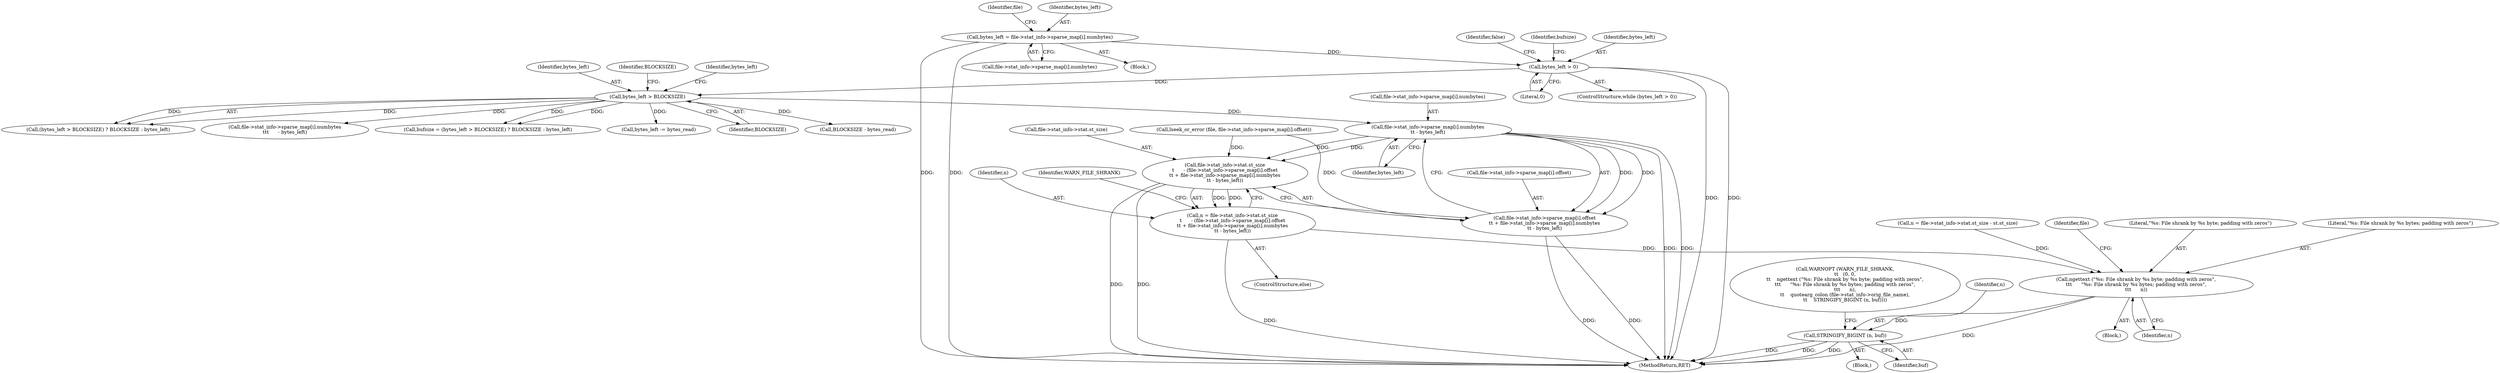 digraph "0_savannah_c15c42ccd1e2377945fd0414eca1a49294bff454@array" {
"1000248" [label="(Call,file->stat_info->sparse_map[i].numbytes\n\t\t - bytes_left)"];
"1000142" [label="(Call,bytes_left > BLOCKSIZE)"];
"1000134" [label="(Call,bytes_left > 0)"];
"1000107" [label="(Call,bytes_left = file->stat_info->sparse_map[i].numbytes)"];
"1000230" [label="(Call,file->stat_info->stat.st_size\n\t      - (file->stat_info->sparse_map[i].offset\n\t\t + file->stat_info->sparse_map[i].numbytes\n\t\t - bytes_left))"];
"1000228" [label="(Call,n = file->stat_info->stat.st_size\n\t      - (file->stat_info->sparse_map[i].offset\n\t\t + file->stat_info->sparse_map[i].numbytes\n\t\t - bytes_left))"];
"1000266" [label="(Call,ngettext (\"%s: File shrank by %s byte; padding with zeros\",\n\t\t\t      \"%s: File shrank by %s bytes; padding with zeros\",\n\t\t\t      n))"];
"1000277" [label="(Call,STRINGIFY_BIGINT (n, buf))"];
"1000238" [label="(Call,file->stat_info->sparse_map[i].offset\n\t\t + file->stat_info->sparse_map[i].numbytes\n\t\t - bytes_left)"];
"1000258" [label="(Identifier,bytes_left)"];
"1000248" [label="(Call,file->stat_info->sparse_map[i].numbytes\n\t\t - bytes_left)"];
"1000269" [label="(Identifier,n)"];
"1000239" [label="(Call,file->stat_info->sparse_map[i].offset)"];
"1000136" [label="(Literal,0)"];
"1000107" [label="(Call,bytes_left = file->stat_info->sparse_map[i].numbytes)"];
"1000121" [label="(Identifier,file)"];
"1000144" [label="(Identifier,BLOCKSIZE)"];
"1000266" [label="(Call,ngettext (\"%s: File shrank by %s byte; padding with zeros\",\n\t\t\t      \"%s: File shrank by %s bytes; padding with zeros\",\n\t\t\t      n))"];
"1000382" [label="(Identifier,false)"];
"1000109" [label="(Call,file->stat_info->sparse_map[i].numbytes)"];
"1000142" [label="(Call,bytes_left > BLOCKSIZE)"];
"1000214" [label="(Call,n = file->stat_info->stat.st_size - st.st_size)"];
"1000231" [label="(Call,file->stat_info->stat.st_size)"];
"1000229" [label="(Identifier,n)"];
"1000228" [label="(Call,n = file->stat_info->stat.st_size\n\t      - (file->stat_info->sparse_map[i].offset\n\t\t + file->stat_info->sparse_map[i].numbytes\n\t\t - bytes_left))"];
"1000249" [label="(Call,file->stat_info->sparse_map[i].numbytes)"];
"1000133" [label="(ControlStructure,while (bytes_left > 0))"];
"1000274" [label="(Identifier,file)"];
"1000134" [label="(Call,bytes_left > 0)"];
"1000270" [label="(Block,)"];
"1000140" [label="(Identifier,bufsize)"];
"1000135" [label="(Identifier,bytes_left)"];
"1000108" [label="(Identifier,bytes_left)"];
"1000227" [label="(ControlStructure,else)"];
"1000294" [label="(Call,BLOCKSIZE - bytes_read)"];
"1000141" [label="(Call,(bytes_left > BLOCKSIZE) ? BLOCKSIZE : bytes_left)"];
"1000104" [label="(Block,)"];
"1000120" [label="(Call,lseek_or_error (file, file->stat_info->sparse_map[i].offset))"];
"1000267" [label="(Literal,\"%s: File shrank by %s byte; padding with zeros\")"];
"1000278" [label="(Identifier,n)"];
"1000259" [label="(Call,WARNOPT (WARN_FILE_SHRANK,\n\t\t   (0, 0,\n\t\t    ngettext (\"%s: File shrank by %s byte; padding with zeros\",\n\t\t\t      \"%s: File shrank by %s bytes; padding with zeros\",\n\t\t\t      n),\n\t\t    quotearg_colon (file->stat_info->orig_file_name),\n\t\t    STRINGIFY_BIGINT (n, buf))))"];
"1000143" [label="(Identifier,bytes_left)"];
"1000507" [label="(MethodReturn,RET)"];
"1000230" [label="(Call,file->stat_info->stat.st_size\n\t      - (file->stat_info->sparse_map[i].offset\n\t\t + file->stat_info->sparse_map[i].numbytes\n\t\t - bytes_left))"];
"1000182" [label="(Call,file->stat_info->sparse_map[i].numbytes\n\t\t\t      - bytes_left)"];
"1000139" [label="(Call,bufsize = (bytes_left > BLOCKSIZE) ? BLOCKSIZE : bytes_left)"];
"1000279" [label="(Identifier,buf)"];
"1000268" [label="(Literal,\"%s: File shrank by %s bytes; padding with zeros\")"];
"1000145" [label="(Identifier,BLOCKSIZE)"];
"1000297" [label="(Call,bytes_left -= bytes_read)"];
"1000265" [label="(Block,)"];
"1000146" [label="(Identifier,bytes_left)"];
"1000260" [label="(Identifier,WARN_FILE_SHRANK)"];
"1000277" [label="(Call,STRINGIFY_BIGINT (n, buf))"];
"1000238" [label="(Call,file->stat_info->sparse_map[i].offset\n\t\t + file->stat_info->sparse_map[i].numbytes\n\t\t - bytes_left)"];
"1000248" -> "1000238"  [label="AST: "];
"1000248" -> "1000258"  [label="CFG: "];
"1000249" -> "1000248"  [label="AST: "];
"1000258" -> "1000248"  [label="AST: "];
"1000238" -> "1000248"  [label="CFG: "];
"1000248" -> "1000507"  [label="DDG: "];
"1000248" -> "1000507"  [label="DDG: "];
"1000248" -> "1000230"  [label="DDG: "];
"1000248" -> "1000230"  [label="DDG: "];
"1000248" -> "1000238"  [label="DDG: "];
"1000248" -> "1000238"  [label="DDG: "];
"1000142" -> "1000248"  [label="DDG: "];
"1000142" -> "1000141"  [label="AST: "];
"1000142" -> "1000144"  [label="CFG: "];
"1000143" -> "1000142"  [label="AST: "];
"1000144" -> "1000142"  [label="AST: "];
"1000145" -> "1000142"  [label="CFG: "];
"1000146" -> "1000142"  [label="CFG: "];
"1000142" -> "1000139"  [label="DDG: "];
"1000142" -> "1000139"  [label="DDG: "];
"1000134" -> "1000142"  [label="DDG: "];
"1000142" -> "1000141"  [label="DDG: "];
"1000142" -> "1000141"  [label="DDG: "];
"1000142" -> "1000182"  [label="DDG: "];
"1000142" -> "1000294"  [label="DDG: "];
"1000142" -> "1000297"  [label="DDG: "];
"1000134" -> "1000133"  [label="AST: "];
"1000134" -> "1000136"  [label="CFG: "];
"1000135" -> "1000134"  [label="AST: "];
"1000136" -> "1000134"  [label="AST: "];
"1000140" -> "1000134"  [label="CFG: "];
"1000382" -> "1000134"  [label="CFG: "];
"1000134" -> "1000507"  [label="DDG: "];
"1000134" -> "1000507"  [label="DDG: "];
"1000107" -> "1000134"  [label="DDG: "];
"1000107" -> "1000104"  [label="AST: "];
"1000107" -> "1000109"  [label="CFG: "];
"1000108" -> "1000107"  [label="AST: "];
"1000109" -> "1000107"  [label="AST: "];
"1000121" -> "1000107"  [label="CFG: "];
"1000107" -> "1000507"  [label="DDG: "];
"1000107" -> "1000507"  [label="DDG: "];
"1000230" -> "1000228"  [label="AST: "];
"1000230" -> "1000238"  [label="CFG: "];
"1000231" -> "1000230"  [label="AST: "];
"1000238" -> "1000230"  [label="AST: "];
"1000228" -> "1000230"  [label="CFG: "];
"1000230" -> "1000507"  [label="DDG: "];
"1000230" -> "1000507"  [label="DDG: "];
"1000230" -> "1000228"  [label="DDG: "];
"1000230" -> "1000228"  [label="DDG: "];
"1000120" -> "1000230"  [label="DDG: "];
"1000228" -> "1000227"  [label="AST: "];
"1000229" -> "1000228"  [label="AST: "];
"1000260" -> "1000228"  [label="CFG: "];
"1000228" -> "1000507"  [label="DDG: "];
"1000228" -> "1000266"  [label="DDG: "];
"1000266" -> "1000265"  [label="AST: "];
"1000266" -> "1000269"  [label="CFG: "];
"1000267" -> "1000266"  [label="AST: "];
"1000268" -> "1000266"  [label="AST: "];
"1000269" -> "1000266"  [label="AST: "];
"1000274" -> "1000266"  [label="CFG: "];
"1000266" -> "1000507"  [label="DDG: "];
"1000214" -> "1000266"  [label="DDG: "];
"1000266" -> "1000277"  [label="DDG: "];
"1000277" -> "1000270"  [label="AST: "];
"1000277" -> "1000279"  [label="CFG: "];
"1000278" -> "1000277"  [label="AST: "];
"1000279" -> "1000277"  [label="AST: "];
"1000259" -> "1000277"  [label="CFG: "];
"1000277" -> "1000507"  [label="DDG: "];
"1000277" -> "1000507"  [label="DDG: "];
"1000277" -> "1000507"  [label="DDG: "];
"1000239" -> "1000238"  [label="AST: "];
"1000238" -> "1000507"  [label="DDG: "];
"1000238" -> "1000507"  [label="DDG: "];
"1000120" -> "1000238"  [label="DDG: "];
}
